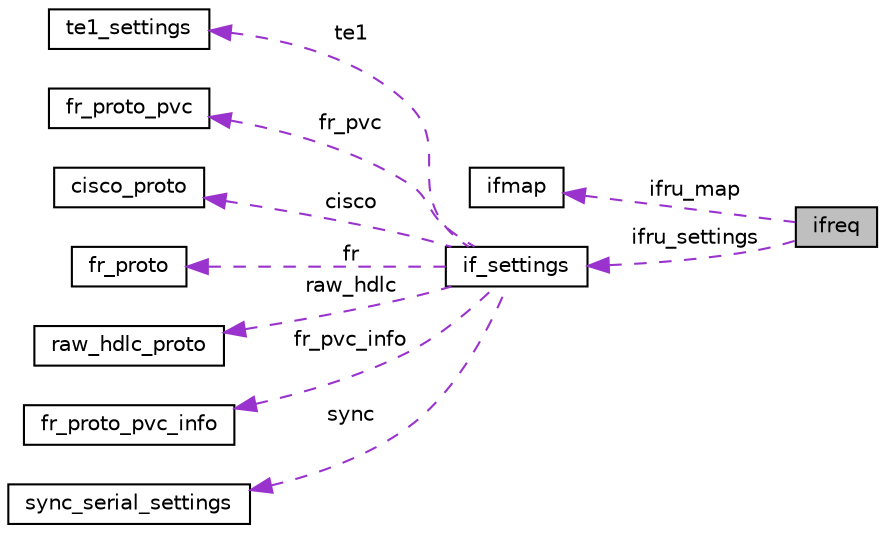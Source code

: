 digraph G
{
  edge [fontname="Helvetica",fontsize="10",labelfontname="Helvetica",labelfontsize="10"];
  node [fontname="Helvetica",fontsize="10",shape=record];
  rankdir="LR";
  Node1 [label="ifreq",height=0.2,width=0.4,color="black", fillcolor="grey75", style="filled" fontcolor="black"];
  Node2 -> Node1 [dir="back",color="darkorchid3",fontsize="10",style="dashed",label=" ifru_map" ,fontname="Helvetica"];
  Node2 [label="ifmap",height=0.2,width=0.4,color="black", fillcolor="white", style="filled",URL="$structifmap.html"];
  Node3 -> Node1 [dir="back",color="darkorchid3",fontsize="10",style="dashed",label=" ifru_settings" ,fontname="Helvetica"];
  Node3 [label="if_settings",height=0.2,width=0.4,color="black", fillcolor="white", style="filled",URL="$structif__settings.html"];
  Node4 -> Node3 [dir="back",color="darkorchid3",fontsize="10",style="dashed",label=" te1" ,fontname="Helvetica"];
  Node4 [label="te1_settings",height=0.2,width=0.4,color="black", fillcolor="white", style="filled",URL="$structte1__settings.html"];
  Node5 -> Node3 [dir="back",color="darkorchid3",fontsize="10",style="dashed",label=" fr_pvc" ,fontname="Helvetica"];
  Node5 [label="fr_proto_pvc",height=0.2,width=0.4,color="black", fillcolor="white", style="filled",URL="$structfr__proto__pvc.html"];
  Node6 -> Node3 [dir="back",color="darkorchid3",fontsize="10",style="dashed",label=" cisco" ,fontname="Helvetica"];
  Node6 [label="cisco_proto",height=0.2,width=0.4,color="black", fillcolor="white", style="filled",URL="$structcisco__proto.html"];
  Node7 -> Node3 [dir="back",color="darkorchid3",fontsize="10",style="dashed",label=" fr" ,fontname="Helvetica"];
  Node7 [label="fr_proto",height=0.2,width=0.4,color="black", fillcolor="white", style="filled",URL="$structfr__proto.html"];
  Node8 -> Node3 [dir="back",color="darkorchid3",fontsize="10",style="dashed",label=" raw_hdlc" ,fontname="Helvetica"];
  Node8 [label="raw_hdlc_proto",height=0.2,width=0.4,color="black", fillcolor="white", style="filled",URL="$structraw__hdlc__proto.html"];
  Node9 -> Node3 [dir="back",color="darkorchid3",fontsize="10",style="dashed",label=" fr_pvc_info" ,fontname="Helvetica"];
  Node9 [label="fr_proto_pvc_info",height=0.2,width=0.4,color="black", fillcolor="white", style="filled",URL="$structfr__proto__pvc__info.html"];
  Node10 -> Node3 [dir="back",color="darkorchid3",fontsize="10",style="dashed",label=" sync" ,fontname="Helvetica"];
  Node10 [label="sync_serial_settings",height=0.2,width=0.4,color="black", fillcolor="white", style="filled",URL="$structsync__serial__settings.html"];
}
